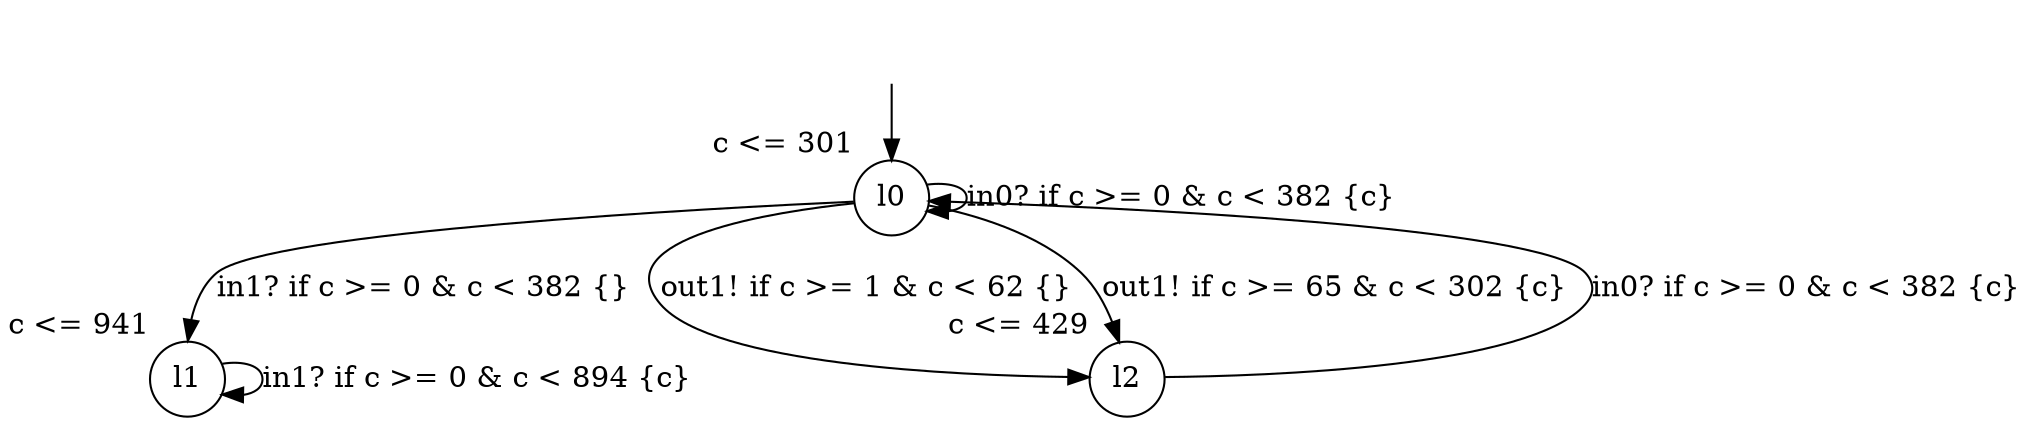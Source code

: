 digraph g {
__start0 [label="" shape="none"];
l0 [shape="circle" margin=0 label="l0", xlabel="c <= 301"];
l1 [shape="circle" margin=0 label="l1", xlabel="c <= 941"];
l2 [shape="circle" margin=0 label="l2", xlabel="c <= 429"];
l0 -> l0 [label="in0? if c >= 0 & c < 382 {c} "];
l0 -> l1 [label="in1? if c >= 0 & c < 382 {} "];
l0 -> l2 [label="out1! if c >= 1 & c < 62 {} "];
l0 -> l2 [label="out1! if c >= 65 & c < 302 {c} "];
l1 -> l1 [label="in1? if c >= 0 & c < 894 {c} "];
l2 -> l0 [label="in0? if c >= 0 & c < 382 {c} "];
__start0 -> l0;
}
